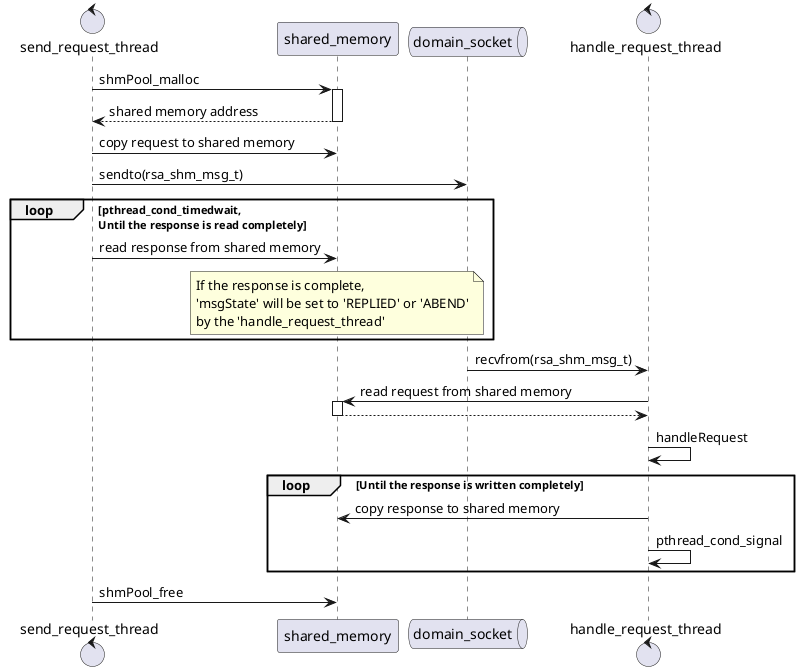 Licensed to the Apache Software Foundation (ASF) under one or more
contributor license agreements.  See the NOTICE file distributed with
this work for additional information regarding copyright ownership.
The ASF licenses this file to You under the Apache License, Version 2.0
(the "License"); you may not use this file except in compliance with
the License.  You may obtain a copy of the License at

    http://www.apache.org/licenses/LICENSE-2.0

Unless required by applicable law or agreed to in writing, software
distributed under the License is distributed on an "AS IS" BASIS,
WITHOUT WARRANTIES OR CONDITIONS OF ANY KIND, either express or implied.
See the License for the specific language governing permissions and
limitations under the License.


@startuml

control send_request_thread
participant shared_memory
queue domain_socket
control handle_request_thread

send_request_thread->shared_memory ++:shmPool_malloc
return shared memory address
send_request_thread->shared_memory:copy request to shared memory
send_request_thread->domain_socket:sendto(rsa_shm_msg_t)
loop pthread_cond_timedwait,\nUntil the response is read completely
    send_request_thread->shared_memory:read response from shared memory
    note over shared_memory: If the response is complete,\n'msgState' will be set to 'REPLIED' or 'ABEND'\nby the 'handle_request_thread'
end

domain_socket->handle_request_thread:recvfrom(rsa_shm_msg_t)
handle_request_thread->shared_memory++:read request from shared memory
return
handle_request_thread->handle_request_thread:handleRequest
loop Until the response is written completely
    handle_request_thread->shared_memory :copy response to shared memory
    handle_request_thread->handle_request_thread:pthread_cond_signal
end

send_request_thread->shared_memory :shmPool_free
@enduml